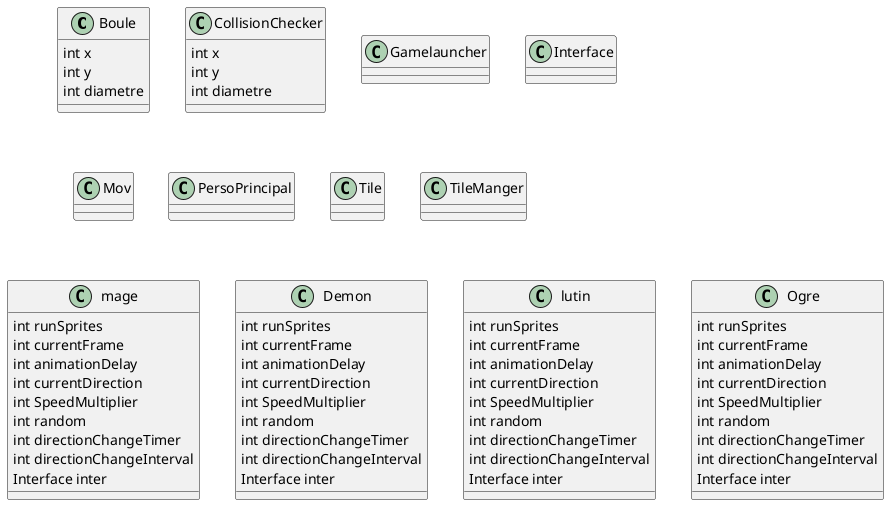 @startuml Diagramme de classes
!define DarkBlue
class Boule{
    int x 
    int y 
    int diametre 
}
class CollisionChecker{
    int x 
    int y 
    int diametre 
}
class Gamelauncher{
     
}
class Interface{

}
class Mov{
    
}
class PersoPrincipal{
    
}
class Tile{

}
class TileManger{

}
class mage{
    int runSprites
    int currentFrame
    int animationDelay
    int currentDirection
    int SpeedMultiplier
    int random
    int directionChangeTimer
    int directionChangeInterval
    Interface inter
}
class Demon{
    int runSprites
    int currentFrame
    int animationDelay
    int currentDirection
    int SpeedMultiplier
    int random
    int directionChangeTimer
    int directionChangeInterval
    Interface inter
}
class lutin{
    int runSprites
    int currentFrame
    int animationDelay
    int currentDirection
    int SpeedMultiplier
    int random
    int directionChangeTimer
    int directionChangeInterval
    Interface inter
}
class Ogre{
    int runSprites
    int currentFrame
    int animationDelay
    int currentDirection
    int SpeedMultiplier
    int random
    int directionChangeTimer
    int directionChangeInterval
    Interface inter
}
@enduml